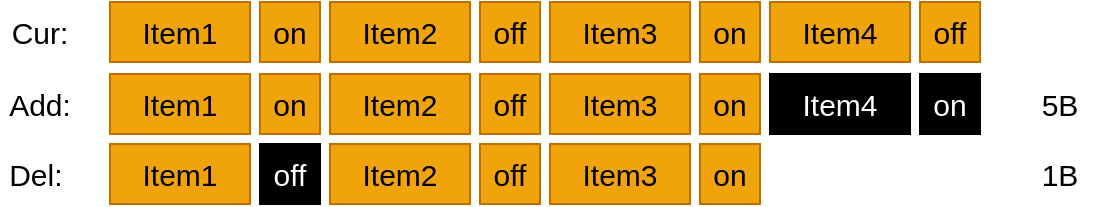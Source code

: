 <mxfile version="12.9.6" type="github"><diagram id="JvgCXAQ0nfqh0olS2rFl" name="Page-1"><mxGraphModel dx="891" dy="574" grid="1" gridSize="10" guides="1" tooltips="1" connect="1" arrows="1" fold="1" page="1" pageScale="1" pageWidth="827" pageHeight="1169" math="0" shadow="0"><root><mxCell id="0"/><mxCell id="1" parent="0"/><mxCell id="QMDKuIyLm-EW8S63xv_e-16" value="&lt;font color=&quot;#000000&quot; style=&quot;font-size: 15px&quot;&gt;Item1&lt;/font&gt;" style="rounded=0;whiteSpace=wrap;html=1;shadow=0;glass=0;comic=0;fillColor=#f0a30a;strokeColor=#BD7000;fontColor=#ffffff;" vertex="1" parent="1"><mxGeometry x="165" y="298" width="70" height="30" as="geometry"/></mxCell><mxCell id="QMDKuIyLm-EW8S63xv_e-17" value="&lt;font color=&quot;#000000&quot; style=&quot;font-size: 15px&quot;&gt;Item2&lt;/font&gt;" style="rounded=0;whiteSpace=wrap;html=1;shadow=0;glass=0;comic=0;fillColor=#f0a30a;strokeColor=#BD7000;fontColor=#ffffff;" vertex="1" parent="1"><mxGeometry x="275" y="298" width="70" height="30" as="geometry"/></mxCell><mxCell id="QMDKuIyLm-EW8S63xv_e-18" value="&lt;font color=&quot;#000000&quot; style=&quot;font-size: 15px&quot;&gt;Item3&lt;/font&gt;" style="rounded=0;whiteSpace=wrap;html=1;shadow=0;glass=0;comic=0;fillColor=#f0a30a;strokeColor=#BD7000;fontColor=#ffffff;" vertex="1" parent="1"><mxGeometry x="385" y="298" width="70" height="30" as="geometry"/></mxCell><mxCell id="QMDKuIyLm-EW8S63xv_e-19" value="&lt;font style=&quot;font-size: 15px&quot;&gt;Cur:&lt;/font&gt;" style="text;html=1;strokeColor=none;fillColor=none;align=center;verticalAlign=middle;whiteSpace=wrap;rounded=0;shadow=0;glass=0;comic=0;" vertex="1" parent="1"><mxGeometry x="110" y="303" width="40" height="20" as="geometry"/></mxCell><mxCell id="QMDKuIyLm-EW8S63xv_e-20" value="&lt;font style=&quot;font-size: 15px&quot;&gt;Add:&lt;/font&gt;" style="text;html=1;strokeColor=none;fillColor=none;align=center;verticalAlign=middle;whiteSpace=wrap;rounded=0;shadow=0;glass=0;comic=0;" vertex="1" parent="1"><mxGeometry x="110" y="339" width="40" height="20" as="geometry"/></mxCell><mxCell id="QMDKuIyLm-EW8S63xv_e-21" value="&lt;font style=&quot;font-size: 15px&quot;&gt;Del:&amp;nbsp;&lt;/font&gt;" style="text;html=1;strokeColor=none;fillColor=none;align=center;verticalAlign=middle;whiteSpace=wrap;rounded=0;shadow=0;glass=0;comic=0;" vertex="1" parent="1"><mxGeometry x="110" y="374" width="40" height="20" as="geometry"/></mxCell><mxCell id="QMDKuIyLm-EW8S63xv_e-22" value="&lt;font color=&quot;#000000&quot; style=&quot;font-size: 15px&quot;&gt;on&lt;/font&gt;" style="rounded=0;whiteSpace=wrap;html=1;shadow=0;glass=0;comic=0;fillColor=#f0a30a;strokeColor=#BD7000;fontColor=#ffffff;" vertex="1" parent="1"><mxGeometry x="240" y="298" width="30" height="30" as="geometry"/></mxCell><mxCell id="QMDKuIyLm-EW8S63xv_e-23" value="&lt;font color=&quot;#000000&quot;&gt;&lt;span style=&quot;font-size: 15px&quot;&gt;on&lt;/span&gt;&lt;/font&gt;" style="rounded=0;whiteSpace=wrap;html=1;shadow=0;glass=0;comic=0;fillColor=#f0a30a;strokeColor=#BD7000;fontColor=#ffffff;" vertex="1" parent="1"><mxGeometry x="460" y="298" width="30" height="30" as="geometry"/></mxCell><mxCell id="QMDKuIyLm-EW8S63xv_e-24" value="&lt;font color=&quot;#000000&quot; style=&quot;font-size: 15px&quot;&gt;off&lt;/font&gt;" style="rounded=0;whiteSpace=wrap;html=1;shadow=0;glass=0;comic=0;fillColor=#f0a30a;strokeColor=#BD7000;fontColor=#ffffff;" vertex="1" parent="1"><mxGeometry x="350" y="298" width="30" height="30" as="geometry"/></mxCell><mxCell id="QMDKuIyLm-EW8S63xv_e-25" value="&lt;font color=&quot;#000000&quot; style=&quot;font-size: 15px&quot;&gt;Item1&lt;/font&gt;" style="rounded=0;whiteSpace=wrap;html=1;shadow=0;glass=0;comic=0;fillColor=#f0a30a;strokeColor=#BD7000;fontColor=#ffffff;" vertex="1" parent="1"><mxGeometry x="165" y="334" width="70" height="30" as="geometry"/></mxCell><mxCell id="QMDKuIyLm-EW8S63xv_e-26" value="&lt;font color=&quot;#000000&quot; style=&quot;font-size: 15px&quot;&gt;Item2&lt;/font&gt;" style="rounded=0;whiteSpace=wrap;html=1;shadow=0;glass=0;comic=0;fillColor=#f0a30a;strokeColor=#BD7000;fontColor=#ffffff;" vertex="1" parent="1"><mxGeometry x="275" y="334" width="70" height="30" as="geometry"/></mxCell><mxCell id="QMDKuIyLm-EW8S63xv_e-27" value="&lt;font color=&quot;#000000&quot; style=&quot;font-size: 15px&quot;&gt;Item3&lt;/font&gt;" style="rounded=0;whiteSpace=wrap;html=1;shadow=0;glass=0;comic=0;fillColor=#f0a30a;strokeColor=#BD7000;fontColor=#ffffff;" vertex="1" parent="1"><mxGeometry x="385" y="334" width="70" height="30" as="geometry"/></mxCell><mxCell id="QMDKuIyLm-EW8S63xv_e-28" value="&lt;font color=&quot;#000000&quot; style=&quot;font-size: 15px&quot;&gt;on&lt;/font&gt;" style="rounded=0;whiteSpace=wrap;html=1;shadow=0;glass=0;comic=0;fillColor=#f0a30a;strokeColor=#BD7000;fontColor=#ffffff;" vertex="1" parent="1"><mxGeometry x="240" y="334" width="30" height="30" as="geometry"/></mxCell><mxCell id="QMDKuIyLm-EW8S63xv_e-29" value="&lt;font color=&quot;#000000&quot;&gt;&lt;span style=&quot;font-size: 15px&quot;&gt;on&lt;/span&gt;&lt;/font&gt;" style="rounded=0;whiteSpace=wrap;html=1;shadow=0;glass=0;comic=0;fillColor=#f0a30a;strokeColor=#BD7000;fontColor=#ffffff;" vertex="1" parent="1"><mxGeometry x="460" y="334" width="30" height="30" as="geometry"/></mxCell><mxCell id="QMDKuIyLm-EW8S63xv_e-30" value="&lt;font color=&quot;#000000&quot; style=&quot;font-size: 15px&quot;&gt;off&lt;/font&gt;" style="rounded=0;whiteSpace=wrap;html=1;shadow=0;glass=0;comic=0;fillColor=#f0a30a;strokeColor=#BD7000;fontColor=#ffffff;" vertex="1" parent="1"><mxGeometry x="350" y="334" width="30" height="30" as="geometry"/></mxCell><mxCell id="QMDKuIyLm-EW8S63xv_e-31" value="&lt;font&gt;&lt;span style=&quot;font-size: 15px&quot;&gt;on&lt;/span&gt;&lt;/font&gt;" style="rounded=0;whiteSpace=wrap;html=1;shadow=0;glass=0;comic=0;fillColor=#000000;fontColor=#FFFFFF;" vertex="1" parent="1"><mxGeometry x="570" y="334" width="30" height="30" as="geometry"/></mxCell><mxCell id="QMDKuIyLm-EW8S63xv_e-32" value="&lt;font color=&quot;#000000&quot; style=&quot;font-size: 15px&quot;&gt;Item1&lt;/font&gt;" style="rounded=0;whiteSpace=wrap;html=1;shadow=0;glass=0;comic=0;fillColor=#f0a30a;strokeColor=#BD7000;fontColor=#ffffff;" vertex="1" parent="1"><mxGeometry x="165" y="369" width="70" height="30" as="geometry"/></mxCell><mxCell id="QMDKuIyLm-EW8S63xv_e-33" value="&lt;font color=&quot;#000000&quot; style=&quot;font-size: 15px&quot;&gt;Item2&lt;/font&gt;" style="rounded=0;whiteSpace=wrap;html=1;shadow=0;glass=0;comic=0;fillColor=#f0a30a;strokeColor=#BD7000;fontColor=#ffffff;" vertex="1" parent="1"><mxGeometry x="275" y="369" width="70" height="30" as="geometry"/></mxCell><mxCell id="QMDKuIyLm-EW8S63xv_e-34" value="&lt;font color=&quot;#000000&quot; style=&quot;font-size: 15px&quot;&gt;Item3&lt;/font&gt;" style="rounded=0;whiteSpace=wrap;html=1;shadow=0;glass=0;comic=0;fillColor=#f0a30a;strokeColor=#BD7000;fontColor=#ffffff;" vertex="1" parent="1"><mxGeometry x="385" y="369" width="70" height="30" as="geometry"/></mxCell><mxCell id="QMDKuIyLm-EW8S63xv_e-35" value="&lt;font style=&quot;font-size: 15px&quot;&gt;off&lt;/font&gt;" style="rounded=0;whiteSpace=wrap;html=1;shadow=0;glass=0;comic=0;fillColor=#000000;fontColor=#FFFFFF;" vertex="1" parent="1"><mxGeometry x="240" y="369" width="30" height="30" as="geometry"/></mxCell><mxCell id="QMDKuIyLm-EW8S63xv_e-36" value="&lt;font color=&quot;#000000&quot;&gt;&lt;span style=&quot;font-size: 15px&quot;&gt;on&lt;/span&gt;&lt;/font&gt;" style="rounded=0;whiteSpace=wrap;html=1;shadow=0;glass=0;comic=0;fillColor=#f0a30a;strokeColor=#BD7000;fontColor=#ffffff;" vertex="1" parent="1"><mxGeometry x="460" y="369" width="30" height="30" as="geometry"/></mxCell><mxCell id="QMDKuIyLm-EW8S63xv_e-37" value="&lt;font color=&quot;#000000&quot; style=&quot;font-size: 15px&quot;&gt;off&lt;/font&gt;" style="rounded=0;whiteSpace=wrap;html=1;shadow=0;glass=0;comic=0;fillColor=#f0a30a;strokeColor=#BD7000;fontColor=#ffffff;" vertex="1" parent="1"><mxGeometry x="350" y="369" width="30" height="30" as="geometry"/></mxCell><mxCell id="QMDKuIyLm-EW8S63xv_e-38" value="&lt;font style=&quot;font-size: 15px&quot;&gt;5B&lt;/font&gt;" style="text;html=1;strokeColor=none;fillColor=none;align=center;verticalAlign=middle;whiteSpace=wrap;rounded=0;shadow=0;glass=0;comic=0;" vertex="1" parent="1"><mxGeometry x="620" y="339" width="40" height="20" as="geometry"/></mxCell><mxCell id="QMDKuIyLm-EW8S63xv_e-39" value="&lt;font color=&quot;#000000&quot; style=&quot;font-size: 15px&quot;&gt;Item4&lt;/font&gt;" style="rounded=0;whiteSpace=wrap;html=1;shadow=0;glass=0;comic=0;fillColor=#f0a30a;strokeColor=#BD7000;fontColor=#ffffff;" vertex="1" parent="1"><mxGeometry x="495" y="298" width="70" height="30" as="geometry"/></mxCell><mxCell id="QMDKuIyLm-EW8S63xv_e-40" value="&lt;font color=&quot;#000000&quot;&gt;&lt;span style=&quot;font-size: 15px&quot;&gt;off&lt;/span&gt;&lt;/font&gt;" style="rounded=0;whiteSpace=wrap;html=1;shadow=0;glass=0;comic=0;fillColor=#f0a30a;strokeColor=#BD7000;fontColor=#ffffff;" vertex="1" parent="1"><mxGeometry x="570" y="298" width="30" height="30" as="geometry"/></mxCell><mxCell id="QMDKuIyLm-EW8S63xv_e-41" value="&lt;font style=&quot;font-size: 15px&quot;&gt;Item4&lt;/font&gt;" style="rounded=0;whiteSpace=wrap;html=1;shadow=0;glass=0;comic=0;fillColor=#000000;fontColor=#FFFFFF;" vertex="1" parent="1"><mxGeometry x="495" y="334" width="70" height="30" as="geometry"/></mxCell><mxCell id="QMDKuIyLm-EW8S63xv_e-42" value="&lt;font style=&quot;font-size: 15px&quot;&gt;1B&lt;/font&gt;" style="text;html=1;strokeColor=none;fillColor=none;align=center;verticalAlign=middle;whiteSpace=wrap;rounded=0;shadow=0;glass=0;comic=0;" vertex="1" parent="1"><mxGeometry x="620" y="374" width="40" height="20" as="geometry"/></mxCell></root></mxGraphModel></diagram></mxfile>